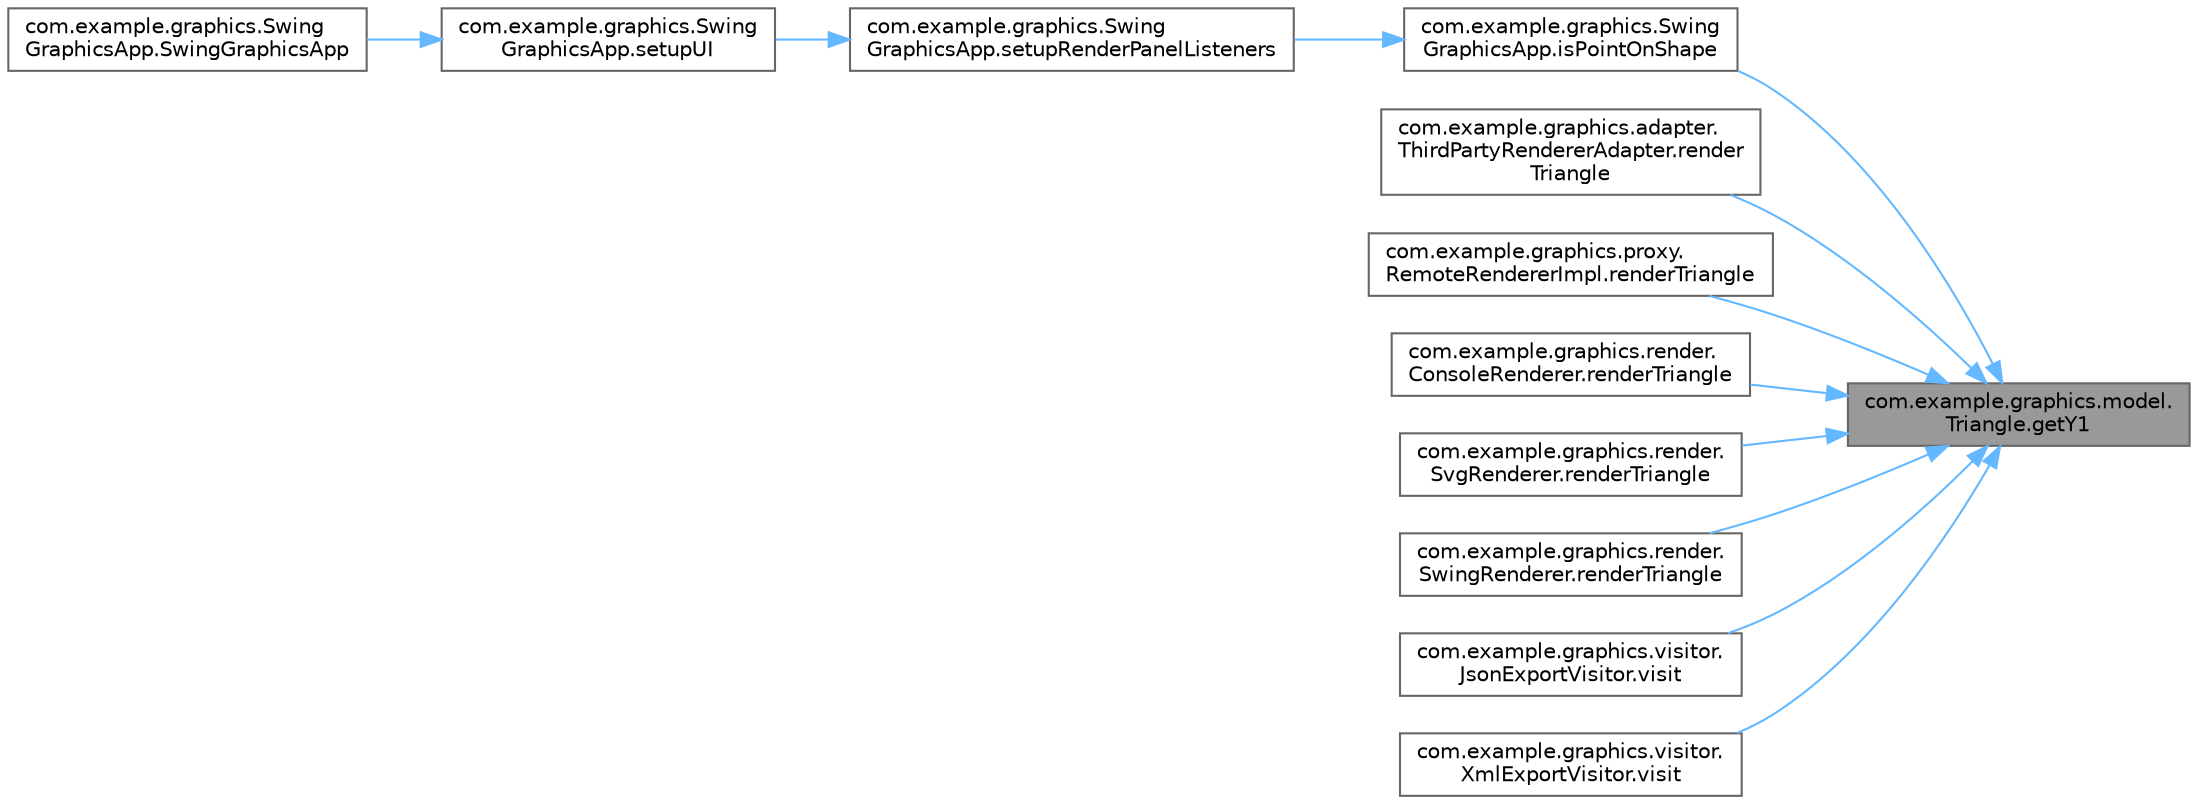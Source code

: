 digraph "com.example.graphics.model.Triangle.getY1"
{
 // LATEX_PDF_SIZE
  bgcolor="transparent";
  edge [fontname=Helvetica,fontsize=10,labelfontname=Helvetica,labelfontsize=10];
  node [fontname=Helvetica,fontsize=10,shape=box,height=0.2,width=0.4];
  rankdir="RL";
  Node1 [id="Node000001",label="com.example.graphics.model.\lTriangle.getY1",height=0.2,width=0.4,color="gray40", fillcolor="grey60", style="filled", fontcolor="black",tooltip=" "];
  Node1 -> Node2 [id="edge1_Node000001_Node000002",dir="back",color="steelblue1",style="solid",tooltip=" "];
  Node2 [id="Node000002",label="com.example.graphics.Swing\lGraphicsApp.isPointOnShape",height=0.2,width=0.4,color="grey40", fillcolor="white", style="filled",URL="$classcom_1_1example_1_1graphics_1_1SwingGraphicsApp.html#a1c4d6653e42fc222d6335d008b0b1bc8",tooltip=" "];
  Node2 -> Node3 [id="edge2_Node000002_Node000003",dir="back",color="steelblue1",style="solid",tooltip=" "];
  Node3 [id="Node000003",label="com.example.graphics.Swing\lGraphicsApp.setupRenderPanelListeners",height=0.2,width=0.4,color="grey40", fillcolor="white", style="filled",URL="$classcom_1_1example_1_1graphics_1_1SwingGraphicsApp.html#a0fdd57b5be212547139e10db53e5260e",tooltip=" "];
  Node3 -> Node4 [id="edge3_Node000003_Node000004",dir="back",color="steelblue1",style="solid",tooltip=" "];
  Node4 [id="Node000004",label="com.example.graphics.Swing\lGraphicsApp.setupUI",height=0.2,width=0.4,color="grey40", fillcolor="white", style="filled",URL="$classcom_1_1example_1_1graphics_1_1SwingGraphicsApp.html#ae8019d68e884d3a0c6f979f93a207c55",tooltip=" "];
  Node4 -> Node5 [id="edge4_Node000004_Node000005",dir="back",color="steelblue1",style="solid",tooltip=" "];
  Node5 [id="Node000005",label="com.example.graphics.Swing\lGraphicsApp.SwingGraphicsApp",height=0.2,width=0.4,color="grey40", fillcolor="white", style="filled",URL="$classcom_1_1example_1_1graphics_1_1SwingGraphicsApp.html#a2bbfba9c605640127400aa7f8e982b35",tooltip=" "];
  Node1 -> Node6 [id="edge5_Node000001_Node000006",dir="back",color="steelblue1",style="solid",tooltip=" "];
  Node6 [id="Node000006",label="com.example.graphics.adapter.\lThirdPartyRendererAdapter.render\lTriangle",height=0.2,width=0.4,color="grey40", fillcolor="white", style="filled",URL="$classcom_1_1example_1_1graphics_1_1adapter_1_1ThirdPartyRendererAdapter.html#a50ed91edb42e97251b8025b3762d55ed",tooltip=" "];
  Node1 -> Node7 [id="edge6_Node000001_Node000007",dir="back",color="steelblue1",style="solid",tooltip=" "];
  Node7 [id="Node000007",label="com.example.graphics.proxy.\lRemoteRendererImpl.renderTriangle",height=0.2,width=0.4,color="grey40", fillcolor="white", style="filled",URL="$classcom_1_1example_1_1graphics_1_1proxy_1_1RemoteRendererImpl.html#a22964f6f877a27c22c0f520f82e7f26a",tooltip=" "];
  Node1 -> Node8 [id="edge7_Node000001_Node000008",dir="back",color="steelblue1",style="solid",tooltip=" "];
  Node8 [id="Node000008",label="com.example.graphics.render.\lConsoleRenderer.renderTriangle",height=0.2,width=0.4,color="grey40", fillcolor="white", style="filled",URL="$classcom_1_1example_1_1graphics_1_1render_1_1ConsoleRenderer.html#a7ca681d389e69a81255bd979a4762d75",tooltip=" "];
  Node1 -> Node9 [id="edge8_Node000001_Node000009",dir="back",color="steelblue1",style="solid",tooltip=" "];
  Node9 [id="Node000009",label="com.example.graphics.render.\lSvgRenderer.renderTriangle",height=0.2,width=0.4,color="grey40", fillcolor="white", style="filled",URL="$classcom_1_1example_1_1graphics_1_1render_1_1SvgRenderer.html#adcc6591e2bb67b164306387747a34f14",tooltip=" "];
  Node1 -> Node10 [id="edge9_Node000001_Node000010",dir="back",color="steelblue1",style="solid",tooltip=" "];
  Node10 [id="Node000010",label="com.example.graphics.render.\lSwingRenderer.renderTriangle",height=0.2,width=0.4,color="grey40", fillcolor="white", style="filled",URL="$classcom_1_1example_1_1graphics_1_1render_1_1SwingRenderer.html#a0d30298a5e7e8b7b4a75fa7dee2bf64c",tooltip=" "];
  Node1 -> Node11 [id="edge10_Node000001_Node000011",dir="back",color="steelblue1",style="solid",tooltip=" "];
  Node11 [id="Node000011",label="com.example.graphics.visitor.\lJsonExportVisitor.visit",height=0.2,width=0.4,color="grey40", fillcolor="white", style="filled",URL="$classcom_1_1example_1_1graphics_1_1visitor_1_1JsonExportVisitor.html#a738b18377d1b8fd086891a69faa37b92",tooltip=" "];
  Node1 -> Node12 [id="edge11_Node000001_Node000012",dir="back",color="steelblue1",style="solid",tooltip=" "];
  Node12 [id="Node000012",label="com.example.graphics.visitor.\lXmlExportVisitor.visit",height=0.2,width=0.4,color="grey40", fillcolor="white", style="filled",URL="$classcom_1_1example_1_1graphics_1_1visitor_1_1XmlExportVisitor.html#ab9306574b1890ef5fe1f87a0f78291b0",tooltip=" "];
}
